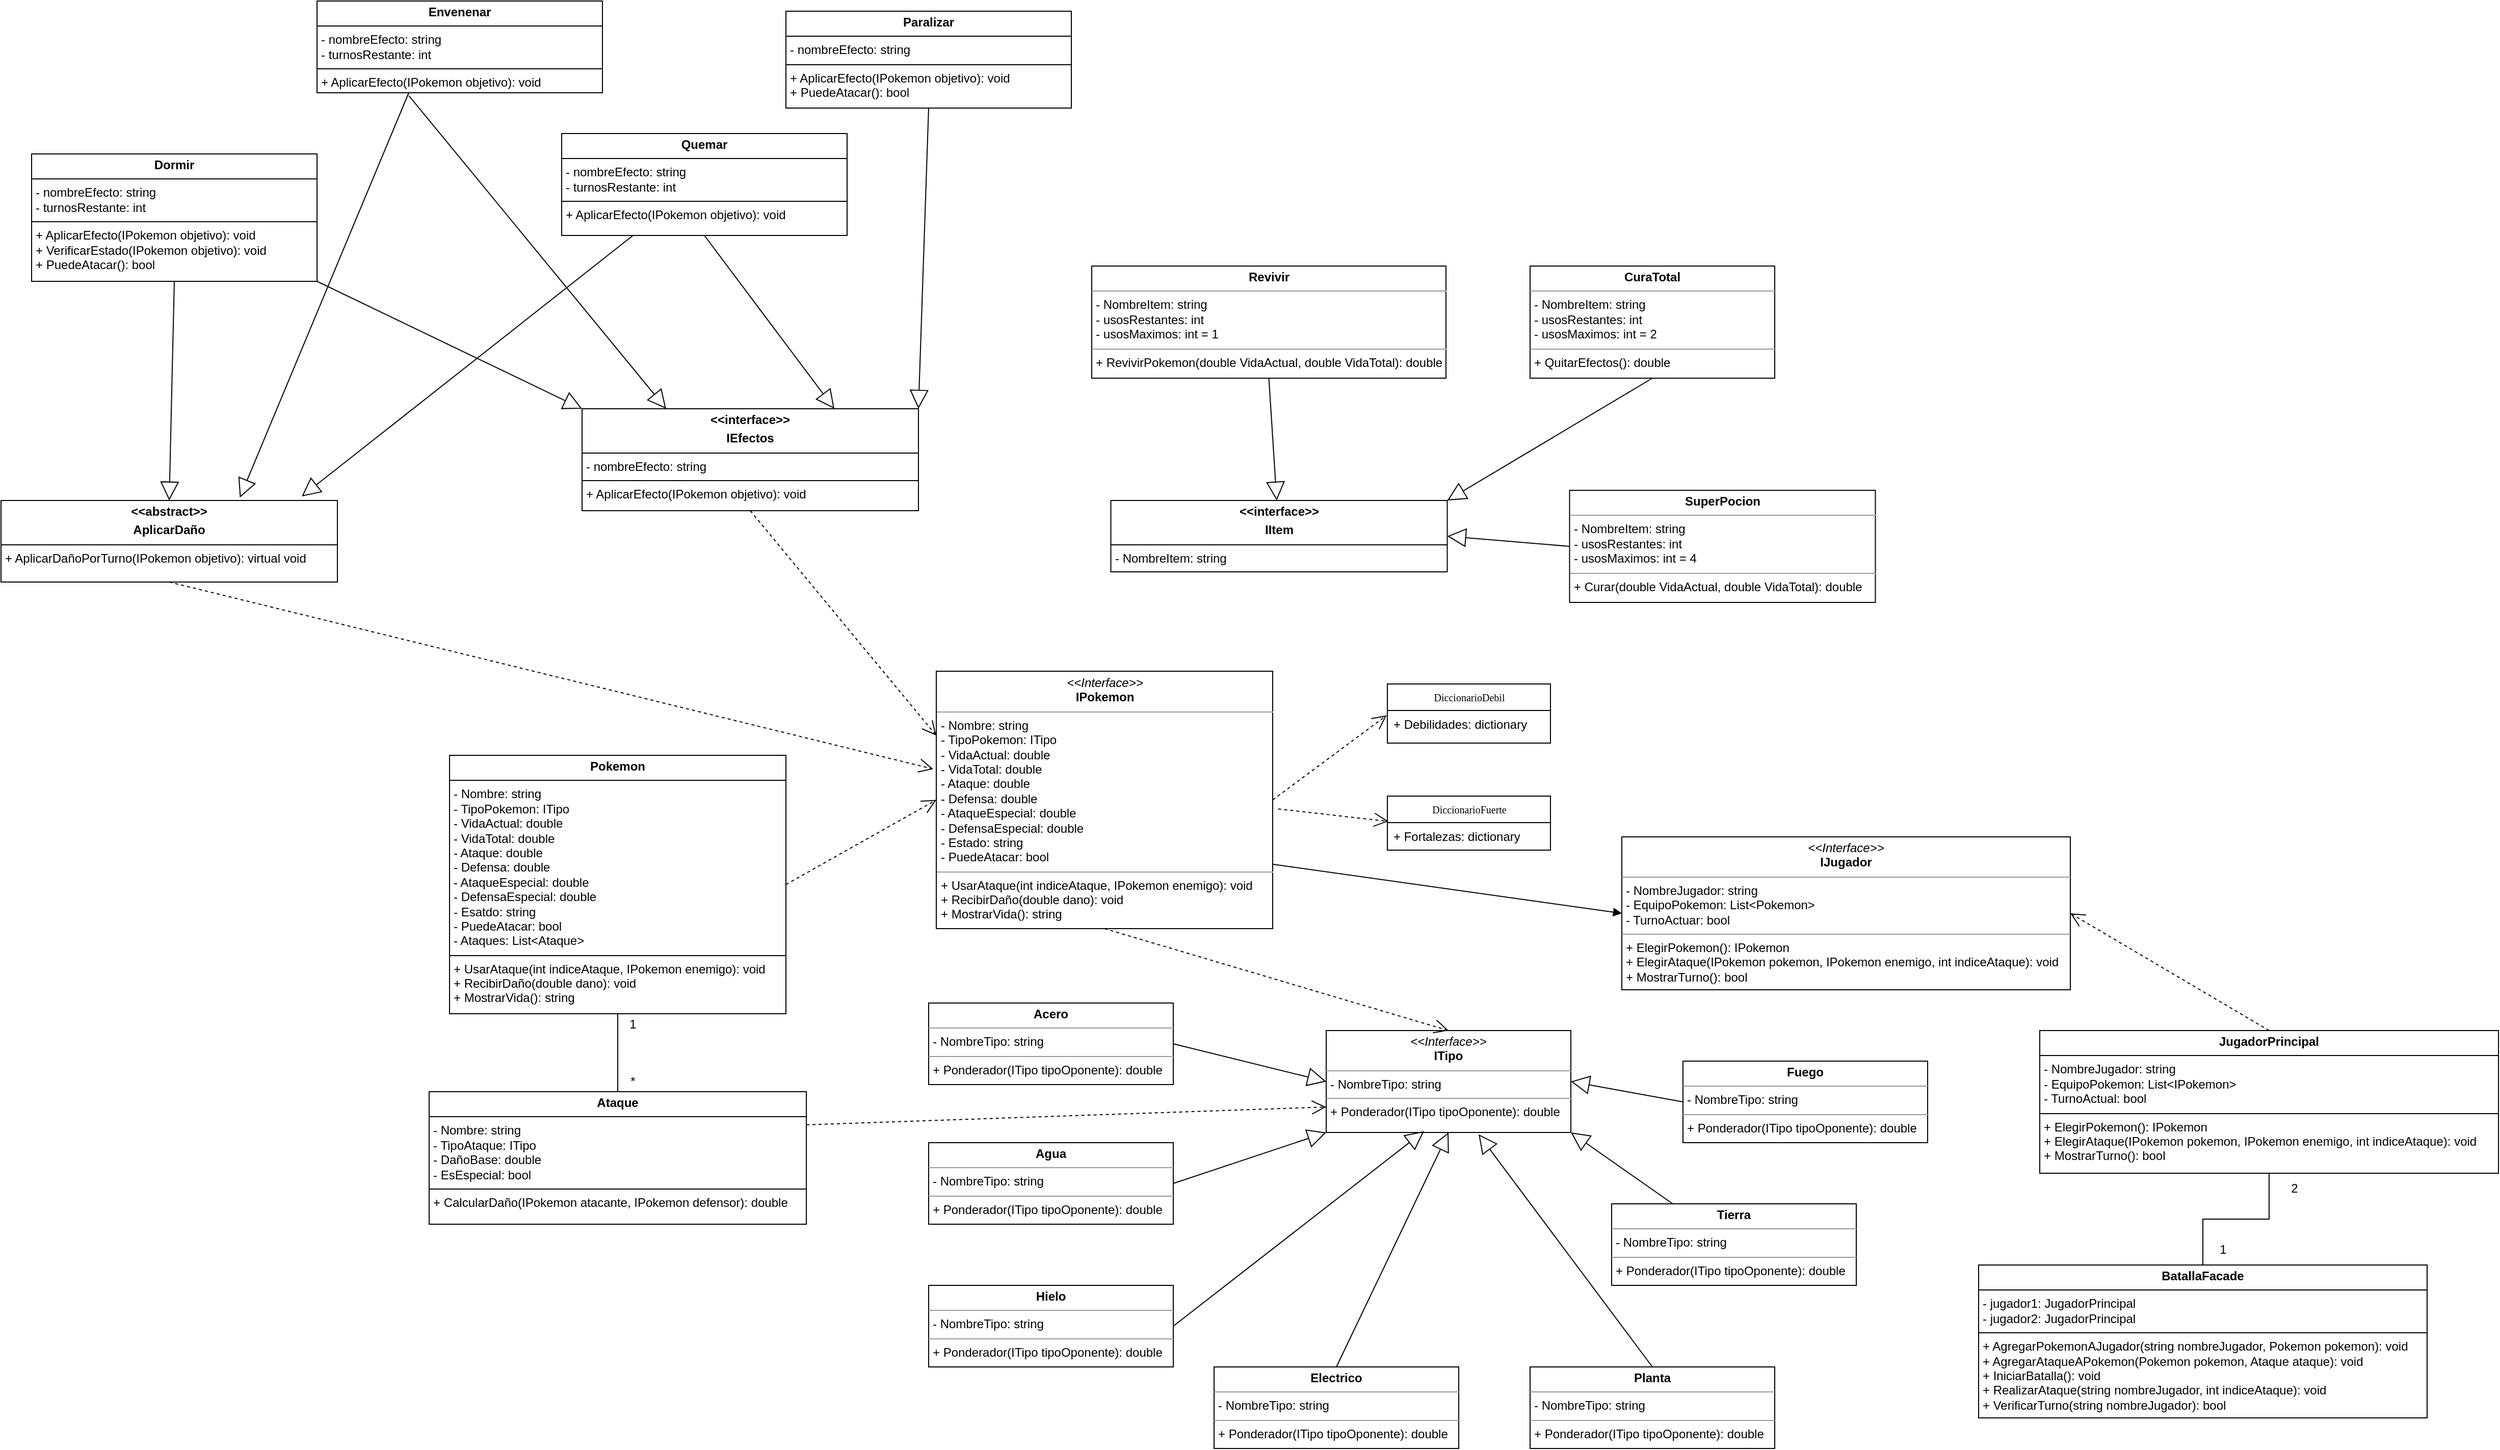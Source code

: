 <mxfile version="24.0.4" type="device">
  <diagram name="Page-1" id="c4acf3e9-155e-7222-9cf6-157b1a14988f">
    <mxGraphModel dx="2990" dy="1721" grid="1" gridSize="10" guides="1" tooltips="1" connect="1" arrows="1" fold="1" page="1" pageScale="1" pageWidth="850" pageHeight="1100" background="none" math="0" shadow="0">
      <root>
        <mxCell id="0" />
        <mxCell id="1" parent="0" />
        <mxCell id="17acba5748e5396b-20" value="DiccionarioDebil" style="swimlane;html=1;fontStyle=0;childLayout=stackLayout;horizontal=1;startSize=26;fillColor=none;horizontalStack=0;resizeParent=1;resizeLast=0;collapsible=1;marginBottom=0;swimlaneFillColor=#ffffff;rounded=0;shadow=0;comic=0;labelBackgroundColor=none;strokeWidth=1;fontFamily=Verdana;fontSize=10;align=center;" parent="1" vertex="1">
          <mxGeometry x="390" y="30" width="160" height="58" as="geometry" />
        </mxCell>
        <mxCell id="17acba5748e5396b-21" value="+ Debilidades: dictionary" style="text;html=1;strokeColor=none;fillColor=none;align=left;verticalAlign=top;spacingLeft=4;spacingRight=4;whiteSpace=wrap;overflow=hidden;rotatable=0;points=[[0,0.5],[1,0.5]];portConstraint=eastwest;" parent="17acba5748e5396b-20" vertex="1">
          <mxGeometry y="26" width="160" height="26" as="geometry" />
        </mxCell>
        <mxCell id="17acba5748e5396b-30" value="DiccionarioFuerte" style="swimlane;html=1;fontStyle=0;childLayout=stackLayout;horizontal=1;startSize=26;fillColor=none;horizontalStack=0;resizeParent=1;resizeLast=0;collapsible=1;marginBottom=0;swimlaneFillColor=#ffffff;rounded=0;shadow=0;comic=0;labelBackgroundColor=none;strokeWidth=1;fontFamily=Verdana;fontSize=10;align=center;" parent="1" vertex="1">
          <mxGeometry x="390" y="140" width="160" height="53" as="geometry" />
        </mxCell>
        <mxCell id="17acba5748e5396b-31" value="+ Fortalezas: dictionary" style="text;html=1;strokeColor=none;fillColor=none;align=left;verticalAlign=top;spacingLeft=4;spacingRight=4;whiteSpace=wrap;overflow=hidden;rotatable=0;points=[[0,0.5],[1,0.5]];portConstraint=eastwest;" parent="17acba5748e5396b-30" vertex="1">
          <mxGeometry y="26" width="160" height="26" as="geometry" />
        </mxCell>
        <mxCell id="5d2195bd80daf111-15" value="&lt;p style=&quot;margin:0px;margin-top:4px;text-align:center;&quot;&gt;&lt;i&gt;&amp;lt;&amp;lt;Interface&amp;gt;&amp;gt;&lt;/i&gt;&lt;br&gt;&lt;b&gt;IJugador&lt;/b&gt;&lt;/p&gt;&lt;hr size=&quot;1&quot;&gt;&lt;p style=&quot;margin:0px;margin-left:4px;&quot;&gt;- NombreJugador: string&lt;br&gt;- EquipoPokemon: List&amp;lt;Pokemon&amp;gt;&lt;/p&gt;&lt;p style=&quot;margin:0px;margin-left:4px;&quot;&gt;- TurnoActuar: bool&lt;/p&gt;&lt;hr size=&quot;1&quot;&gt;&lt;p style=&quot;margin:0px;margin-left:4px;&quot;&gt;+ ElegirPokemon(): IPokemon&lt;br&gt;+ ElegirAtaque(&lt;span style=&quot;text-wrap: wrap; background-color: initial;&quot;&gt;IPokemon pokemon, IPokemon enemigo, int indiceAtaque&lt;/span&gt;&lt;span style=&quot;background-color: initial;&quot;&gt;): void&lt;/span&gt;&lt;/p&gt;&lt;p style=&quot;margin:0px;margin-left:4px;&quot;&gt;+ MostrarTurno(): bool&lt;/p&gt;" style="verticalAlign=top;align=left;overflow=fill;fontSize=12;fontFamily=Helvetica;html=1;rounded=0;shadow=0;comic=0;labelBackgroundColor=none;strokeWidth=1" parent="1" vertex="1">
          <mxGeometry x="620" y="180" width="440" height="150" as="geometry" />
        </mxCell>
        <mxCell id="5d2195bd80daf111-18" value="&lt;p style=&quot;margin:0px;margin-top:4px;text-align:center;&quot;&gt;&lt;i&gt;&amp;lt;&amp;lt;Interface&amp;gt;&amp;gt;&lt;/i&gt;&lt;br&gt;&lt;b&gt;IPokemon&lt;/b&gt;&lt;/p&gt;&lt;hr size=&quot;1&quot;&gt;&lt;p style=&quot;margin:0px;margin-left:4px;&quot;&gt;- Nombre: string&lt;br&gt;- TipoPokemon: ITipo&lt;/p&gt;&lt;p style=&quot;margin:0px;margin-left:4px;&quot;&gt;- VidaActual: double&lt;/p&gt;&lt;p style=&quot;margin:0px;margin-left:4px;&quot;&gt;- VidaTotal: double&lt;/p&gt;&lt;p style=&quot;margin:0px;margin-left:4px;&quot;&gt;- Ataque: double&lt;/p&gt;&lt;p style=&quot;margin:0px;margin-left:4px;&quot;&gt;- Defensa: double&lt;/p&gt;&lt;p style=&quot;margin:0px;margin-left:4px;&quot;&gt;- AtaqueEspecial: double&lt;/p&gt;&lt;p style=&quot;margin:0px;margin-left:4px;&quot;&gt;- DefensaEspecial: double&lt;/p&gt;&lt;p style=&quot;margin:0px;margin-left:4px;&quot;&gt;- Estado: string&lt;/p&gt;&lt;p style=&quot;margin:0px;margin-left:4px;&quot;&gt;- PuedeAtacar: bool&lt;/p&gt;&lt;hr size=&quot;1&quot;&gt;&lt;p style=&quot;margin:0px;margin-left:4px;&quot;&gt;+ UsarAtaque(int indiceAtaque, IPokemon enemigo): void&lt;/p&gt;&lt;p style=&quot;margin:0px;margin-left:4px;&quot;&gt;&lt;span style=&quot;background-color: initial;&quot;&gt;+ RecibirDaño(double dano): void&lt;/span&gt;&lt;br&gt;&lt;/p&gt;&lt;p style=&quot;margin:0px;margin-left:4px;&quot;&gt;+ MostrarVida(): string&lt;/p&gt;" style="verticalAlign=top;align=left;overflow=fill;fontSize=12;fontFamily=Helvetica;html=1;rounded=0;shadow=0;comic=0;labelBackgroundColor=none;strokeWidth=1" parent="1" vertex="1">
          <mxGeometry x="-52.5" y="17.5" width="330" height="252.5" as="geometry" />
        </mxCell>
        <mxCell id="5d2195bd80daf111-19" value="&lt;p style=&quot;margin:0px;margin-top:4px;text-align:center;&quot;&gt;&lt;i&gt;&amp;lt;&amp;lt;Interface&amp;gt;&amp;gt;&lt;/i&gt;&lt;br&gt;&lt;b&gt;ITipo&lt;/b&gt;&lt;/p&gt;&lt;hr size=&quot;1&quot;&gt;&lt;p style=&quot;margin:0px;margin-left:4px;&quot;&gt;- NombreTipo: string&lt;/p&gt;&lt;hr size=&quot;1&quot;&gt;&lt;p style=&quot;margin:0px;margin-left:4px;&quot;&gt;+ Ponderador(ITipo tipoOponente): double&lt;br&gt;&lt;/p&gt;&lt;div&gt;&lt;br&gt;&lt;/div&gt;" style="verticalAlign=top;align=left;overflow=fill;fontSize=12;fontFamily=Helvetica;html=1;rounded=0;shadow=0;comic=0;labelBackgroundColor=none;strokeWidth=1" parent="1" vertex="1">
          <mxGeometry x="330" y="370" width="240" height="100" as="geometry" />
        </mxCell>
        <mxCell id="6jRsxhfo2E8okTP8d-1J-1" value="" style="endArrow=open;endSize=12;dashed=1;html=1;rounded=0;exitX=0.5;exitY=1;exitDx=0;exitDy=0;entryX=0.5;entryY=0;entryDx=0;entryDy=0;" parent="1" source="5d2195bd80daf111-18" target="5d2195bd80daf111-19" edge="1">
          <mxGeometry width="160" relative="1" as="geometry">
            <mxPoint x="340" y="320" as="sourcePoint" />
            <mxPoint x="500" y="320" as="targetPoint" />
          </mxGeometry>
        </mxCell>
        <mxCell id="6jRsxhfo2E8okTP8d-1J-2" value="" style="endArrow=open;endSize=12;dashed=1;html=1;rounded=0;entryX=0.006;entryY=-0.046;entryDx=0;entryDy=0;entryPerimeter=0;exitX=1.016;exitY=0.535;exitDx=0;exitDy=0;exitPerimeter=0;" parent="1" source="5d2195bd80daf111-18" target="17acba5748e5396b-31" edge="1">
          <mxGeometry width="160" relative="1" as="geometry">
            <mxPoint x="280" y="200" as="sourcePoint" />
            <mxPoint x="440" y="200" as="targetPoint" />
          </mxGeometry>
        </mxCell>
        <mxCell id="6jRsxhfo2E8okTP8d-1J-3" value="" style="endArrow=open;endSize=12;dashed=1;html=1;rounded=0;exitX=1;exitY=0.5;exitDx=0;exitDy=0;entryX=-0.004;entryY=0.185;entryDx=0;entryDy=0;entryPerimeter=0;" parent="1" source="5d2195bd80daf111-18" target="17acba5748e5396b-21" edge="1">
          <mxGeometry width="160" relative="1" as="geometry">
            <mxPoint x="310" y="170" as="sourcePoint" />
            <mxPoint x="470" y="170" as="targetPoint" />
          </mxGeometry>
        </mxCell>
        <mxCell id="6jRsxhfo2E8okTP8d-1J-4" value="" style="html=1;verticalAlign=bottom;endArrow=block;curved=0;rounded=0;entryX=0;entryY=0.5;entryDx=0;entryDy=0;exitX=1;exitY=0.75;exitDx=0;exitDy=0;" parent="1" source="5d2195bd80daf111-18" target="5d2195bd80daf111-15" edge="1">
          <mxGeometry width="80" relative="1" as="geometry">
            <mxPoint x="380" y="320" as="sourcePoint" />
            <mxPoint x="460" y="320" as="targetPoint" />
          </mxGeometry>
        </mxCell>
        <mxCell id="U8JofGHo5hJc3w_ruEM--3" value="" style="endArrow=block;endSize=16;endFill=0;html=1;rounded=0;exitX=1;exitY=0.5;exitDx=0;exitDy=0;entryX=0;entryY=0.5;entryDx=0;entryDy=0;" parent="1" source="1tXbWfineNW5vBf513L6-7" target="5d2195bd80daf111-19" edge="1">
          <mxGeometry width="160" relative="1" as="geometry">
            <mxPoint x="112.5" y="520" as="sourcePoint" />
            <mxPoint x="500" y="510" as="targetPoint" />
          </mxGeometry>
        </mxCell>
        <mxCell id="U8JofGHo5hJc3w_ruEM--10" value="" style="endArrow=block;endSize=16;endFill=0;html=1;rounded=0;exitX=1;exitY=0.5;exitDx=0;exitDy=0;entryX=0;entryY=1;entryDx=0;entryDy=0;" parent="1" source="1tXbWfineNW5vBf513L6-8" target="5d2195bd80daf111-19" edge="1">
          <mxGeometry width="160" relative="1" as="geometry">
            <mxPoint x="267.5" y="520" as="sourcePoint" />
            <mxPoint x="120" y="460.0" as="targetPoint" />
          </mxGeometry>
        </mxCell>
        <mxCell id="U8JofGHo5hJc3w_ruEM--11" value="" style="endArrow=block;endSize=16;endFill=0;html=1;rounded=0;exitX=0.25;exitY=0;exitDx=0;exitDy=0;entryX=1;entryY=1;entryDx=0;entryDy=0;" parent="1" source="1tXbWfineNW5vBf513L6-11" target="5d2195bd80daf111-19" edge="1">
          <mxGeometry width="160" relative="1" as="geometry">
            <mxPoint x="582.5" y="520" as="sourcePoint" />
            <mxPoint x="445" y="469" as="targetPoint" />
          </mxGeometry>
        </mxCell>
        <mxCell id="U8JofGHo5hJc3w_ruEM--12" value="" style="endArrow=block;endSize=16;endFill=0;html=1;rounded=0;exitX=0;exitY=0.5;exitDx=0;exitDy=0;entryX=1;entryY=0.5;entryDx=0;entryDy=0;" parent="1" source="1tXbWfineNW5vBf513L6-13" target="5d2195bd80daf111-19" edge="1">
          <mxGeometry width="160" relative="1" as="geometry">
            <mxPoint x="742.5" y="520" as="sourcePoint" />
            <mxPoint x="455" y="479" as="targetPoint" />
          </mxGeometry>
        </mxCell>
        <mxCell id="U8JofGHo5hJc3w_ruEM--14" value="" style="endArrow=block;endSize=16;endFill=0;html=1;rounded=0;exitX=1;exitY=0.5;exitDx=0;exitDy=0;entryX=0.4;entryY=0.987;entryDx=0;entryDy=0;entryPerimeter=0;" parent="1" source="1tXbWfineNW5vBf513L6-9" target="5d2195bd80daf111-19" edge="1">
          <mxGeometry width="160" relative="1" as="geometry">
            <mxPoint x="345.195" y="626.4" as="sourcePoint" />
            <mxPoint x="340" y="459" as="targetPoint" />
          </mxGeometry>
        </mxCell>
        <mxCell id="U8JofGHo5hJc3w_ruEM--15" value="" style="endArrow=block;endSize=16;endFill=0;html=1;rounded=0;exitX=0.5;exitY=0;exitDx=0;exitDy=0;entryX=0.623;entryY=1.018;entryDx=0;entryDy=0;entryPerimeter=0;" parent="1" source="1tXbWfineNW5vBf513L6-10" target="5d2195bd80daf111-19" edge="1">
          <mxGeometry width="160" relative="1" as="geometry">
            <mxPoint x="504.375" y="629.6" as="sourcePoint" />
            <mxPoint x="350" y="469" as="targetPoint" />
          </mxGeometry>
        </mxCell>
        <mxCell id="U8JofGHo5hJc3w_ruEM--16" value="" style="endArrow=block;endSize=16;endFill=0;html=1;rounded=0;entryX=0.5;entryY=1;entryDx=0;entryDy=0;exitX=0.5;exitY=0;exitDx=0;exitDy=0;" parent="1" source="1tXbWfineNW5vBf513L6-12" target="5d2195bd80daf111-19" edge="1">
          <mxGeometry width="160" relative="1" as="geometry">
            <mxPoint x="430" y="660" as="sourcePoint" />
            <mxPoint x="416" y="458" as="targetPoint" />
          </mxGeometry>
        </mxCell>
        <mxCell id="1tXbWfineNW5vBf513L6-3" value="&lt;p style=&quot;margin:0px;margin-top:4px;text-align:center;&quot;&gt;&lt;b&gt;JugadorPrincipal&lt;/b&gt;&lt;/p&gt;&lt;hr size=&quot;1&quot; style=&quot;border-style:solid;&quot;&gt;&lt;p style=&quot;margin:0px;margin-left:4px;&quot;&gt;- NombreJugador: string&lt;/p&gt;&lt;p style=&quot;margin:0px;margin-left:4px;&quot;&gt;&lt;span style=&quot;background-color: initial;&quot;&gt;- EquipoPokemon: List&amp;lt;IPokemon&amp;gt;&lt;/span&gt;&lt;/p&gt;&lt;p style=&quot;margin:0px;margin-left:4px;&quot;&gt;- TurnoActual: bool&lt;/p&gt;&lt;hr size=&quot;1&quot; style=&quot;border-style:solid;&quot;&gt;&lt;p style=&quot;margin:0px;margin-left:4px;&quot;&gt;+ ElegirPokemon(): IPokemon&lt;/p&gt;&lt;p style=&quot;margin:0px;margin-left:4px;&quot;&gt;+ ElegirAtaque(IPokemon pokemon, IPokemon enemigo, int indiceAtaque): void&lt;/p&gt;&lt;p style=&quot;margin:0px;margin-left:4px;&quot;&gt;+ MostrarTurno(): bool&lt;/p&gt;" style="verticalAlign=top;align=left;overflow=fill;html=1;whiteSpace=wrap;" parent="1" vertex="1">
          <mxGeometry x="1030" y="370" width="450" height="140" as="geometry" />
        </mxCell>
        <mxCell id="1tXbWfineNW5vBf513L6-5" value="&lt;p style=&quot;margin:0px;margin-top:4px;text-align:center;&quot;&gt;&lt;b&gt;Pokemon&lt;/b&gt;&lt;/p&gt;&lt;hr size=&quot;1&quot; style=&quot;border-style:solid;&quot;&gt;&lt;p style=&quot;text-wrap: nowrap; margin: 0px 0px 0px 4px;&quot;&gt;- Nombre: string&lt;br&gt;- TipoPokemon: ITipo&lt;/p&gt;&lt;p style=&quot;text-wrap: nowrap; margin: 0px 0px 0px 4px;&quot;&gt;- VidaActual: double&lt;/p&gt;&lt;p style=&quot;text-wrap: nowrap; margin: 0px 0px 0px 4px;&quot;&gt;- VidaTotal: double&lt;/p&gt;&lt;p style=&quot;text-wrap: nowrap; margin: 0px 0px 0px 4px;&quot;&gt;- Ataque: double&lt;/p&gt;&lt;p style=&quot;text-wrap: nowrap; margin: 0px 0px 0px 4px;&quot;&gt;- Defensa: double&lt;/p&gt;&lt;p style=&quot;text-wrap: nowrap; margin: 0px 0px 0px 4px;&quot;&gt;- AtaqueEspecial: double&lt;/p&gt;&lt;p style=&quot;text-wrap: nowrap; margin: 0px 0px 0px 4px;&quot;&gt;- DefensaEspecial: double&lt;/p&gt;&lt;p style=&quot;text-wrap: nowrap; margin: 0px 0px 0px 4px;&quot;&gt;- Esatdo: string&lt;/p&gt;&lt;p style=&quot;text-wrap: nowrap; margin: 0px 0px 0px 4px;&quot;&gt;- PuedeAtacar: bool&lt;/p&gt;&lt;p style=&quot;text-wrap: nowrap; margin: 0px 0px 0px 4px;&quot;&gt;- Ataques: List&amp;lt;Ataque&amp;gt;&lt;/p&gt;&lt;hr size=&quot;1&quot; style=&quot;border-style:solid;&quot;&gt;&lt;p style=&quot;text-wrap: nowrap; margin: 0px 0px 0px 4px;&quot;&gt;+ UsarAtaque(int indiceAtaque, IPokemon enemigo): void&lt;/p&gt;&lt;p style=&quot;text-wrap: nowrap; margin: 0px 0px 0px 4px;&quot;&gt;&lt;span style=&quot;background-color: initial;&quot;&gt;+ RecibirDaño(double dano): void&lt;/span&gt;&lt;br&gt;&lt;/p&gt;&lt;p style=&quot;text-wrap: nowrap; margin: 0px 0px 0px 4px;&quot;&gt;+ MostrarVida(): string&lt;/p&gt;" style="verticalAlign=top;align=left;overflow=fill;html=1;whiteSpace=wrap;" parent="1" vertex="1">
          <mxGeometry x="-530" y="100" width="330" height="253.5" as="geometry" />
        </mxCell>
        <mxCell id="1tXbWfineNW5vBf513L6-6" value="&lt;p style=&quot;margin:0px;margin-top:4px;text-align:center;&quot;&gt;&lt;b&gt;Ataque&lt;/b&gt;&lt;/p&gt;&lt;hr size=&quot;1&quot; style=&quot;border-style:solid;&quot;&gt;&lt;p style=&quot;margin:0px;margin-left:4px;&quot;&gt;- Nombre: string&lt;/p&gt;&lt;p style=&quot;margin:0px;margin-left:4px;&quot;&gt;- TipoAtaque: ITipo&lt;/p&gt;&lt;p style=&quot;margin:0px;margin-left:4px;&quot;&gt;- DañoBase: double&lt;/p&gt;&lt;p style=&quot;margin:0px;margin-left:4px;&quot;&gt;- EsEspecial: bool&lt;/p&gt;&lt;hr size=&quot;1&quot; style=&quot;border-style:solid;&quot;&gt;&lt;p style=&quot;margin:0px;margin-left:4px;&quot;&gt;+ CalcularDaño(IPokemon atacante, IPokemon defensor): double&lt;/p&gt;" style="verticalAlign=top;align=left;overflow=fill;html=1;whiteSpace=wrap;" parent="1" vertex="1">
          <mxGeometry x="-550" y="430" width="370" height="130" as="geometry" />
        </mxCell>
        <mxCell id="1tXbWfineNW5vBf513L6-7" value="&lt;p style=&quot;margin:0px;margin-top:4px;text-align:center;&quot;&gt;&lt;b&gt;Acero&lt;/b&gt;&lt;/p&gt;&lt;hr size=&quot;1&quot;&gt;&lt;p style=&quot;margin:0px;margin-left:4px;&quot;&gt;- NombreTipo: string&lt;/p&gt;&lt;hr size=&quot;1&quot;&gt;&lt;p style=&quot;margin:0px;margin-left:4px;&quot;&gt;+ Ponderador(ITipo tipoOponente): double&lt;br&gt;&lt;/p&gt;&lt;div&gt;&lt;br&gt;&lt;/div&gt;" style="verticalAlign=top;align=left;overflow=fill;fontSize=12;fontFamily=Helvetica;html=1;rounded=0;shadow=0;comic=0;labelBackgroundColor=none;strokeWidth=1" parent="1" vertex="1">
          <mxGeometry x="-60" y="343" width="240" height="80" as="geometry" />
        </mxCell>
        <mxCell id="1tXbWfineNW5vBf513L6-8" value="&lt;p style=&quot;margin:0px;margin-top:4px;text-align:center;&quot;&gt;&lt;b&gt;Agua&lt;/b&gt;&lt;/p&gt;&lt;hr size=&quot;1&quot;&gt;&lt;p style=&quot;margin:0px;margin-left:4px;&quot;&gt;- NombreTipo: string&lt;/p&gt;&lt;hr size=&quot;1&quot;&gt;&lt;p style=&quot;margin:0px;margin-left:4px;&quot;&gt;+ Ponderador(ITipo tipoOponente): double&lt;br&gt;&lt;/p&gt;&lt;div&gt;&lt;br&gt;&lt;/div&gt;" style="verticalAlign=top;align=left;overflow=fill;fontSize=12;fontFamily=Helvetica;html=1;rounded=0;shadow=0;comic=0;labelBackgroundColor=none;strokeWidth=1" parent="1" vertex="1">
          <mxGeometry x="-60" y="480" width="240" height="80" as="geometry" />
        </mxCell>
        <mxCell id="1tXbWfineNW5vBf513L6-9" value="&lt;p style=&quot;margin:0px;margin-top:4px;text-align:center;&quot;&gt;&lt;b&gt;Hielo&lt;/b&gt;&lt;/p&gt;&lt;hr size=&quot;1&quot;&gt;&lt;p style=&quot;margin:0px;margin-left:4px;&quot;&gt;- NombreTipo: string&lt;/p&gt;&lt;hr size=&quot;1&quot;&gt;&lt;p style=&quot;margin:0px;margin-left:4px;&quot;&gt;+ Ponderador(ITipo tipoOponente): double&lt;br&gt;&lt;/p&gt;&lt;div&gt;&lt;br&gt;&lt;/div&gt;" style="verticalAlign=top;align=left;overflow=fill;fontSize=12;fontFamily=Helvetica;html=1;rounded=0;shadow=0;comic=0;labelBackgroundColor=none;strokeWidth=1" parent="1" vertex="1">
          <mxGeometry x="-60" y="620" width="240" height="80" as="geometry" />
        </mxCell>
        <mxCell id="1tXbWfineNW5vBf513L6-10" value="&lt;p style=&quot;margin:0px;margin-top:4px;text-align:center;&quot;&gt;&lt;b&gt;Planta&lt;/b&gt;&lt;/p&gt;&lt;hr size=&quot;1&quot;&gt;&lt;p style=&quot;margin:0px;margin-left:4px;&quot;&gt;- NombreTipo: string&lt;/p&gt;&lt;hr size=&quot;1&quot;&gt;&lt;p style=&quot;margin:0px;margin-left:4px;&quot;&gt;+ Ponderador(ITipo tipoOponente): double&lt;br&gt;&lt;/p&gt;&lt;div&gt;&lt;br&gt;&lt;/div&gt;" style="verticalAlign=top;align=left;overflow=fill;fontSize=12;fontFamily=Helvetica;html=1;rounded=0;shadow=0;comic=0;labelBackgroundColor=none;strokeWidth=1" parent="1" vertex="1">
          <mxGeometry x="530" y="700" width="240" height="80" as="geometry" />
        </mxCell>
        <mxCell id="1tXbWfineNW5vBf513L6-11" value="&lt;p style=&quot;margin:0px;margin-top:4px;text-align:center;&quot;&gt;&lt;b&gt;Tierra&lt;/b&gt;&lt;/p&gt;&lt;hr size=&quot;1&quot;&gt;&lt;p style=&quot;margin:0px;margin-left:4px;&quot;&gt;- NombreTipo: string&lt;/p&gt;&lt;hr size=&quot;1&quot;&gt;&lt;p style=&quot;margin:0px;margin-left:4px;&quot;&gt;+ Ponderador(ITipo tipoOponente): double&lt;br&gt;&lt;/p&gt;&lt;div&gt;&lt;br&gt;&lt;/div&gt;" style="verticalAlign=top;align=left;overflow=fill;fontSize=12;fontFamily=Helvetica;html=1;rounded=0;shadow=0;comic=0;labelBackgroundColor=none;strokeWidth=1" parent="1" vertex="1">
          <mxGeometry x="610" y="540" width="240" height="80" as="geometry" />
        </mxCell>
        <mxCell id="1tXbWfineNW5vBf513L6-12" value="&lt;p style=&quot;margin:0px;margin-top:4px;text-align:center;&quot;&gt;&lt;b&gt;Electrico&lt;/b&gt;&lt;/p&gt;&lt;hr size=&quot;1&quot;&gt;&lt;p style=&quot;margin:0px;margin-left:4px;&quot;&gt;- NombreTipo: string&lt;/p&gt;&lt;hr size=&quot;1&quot;&gt;&lt;p style=&quot;margin:0px;margin-left:4px;&quot;&gt;+ Ponderador(ITipo tipoOponente): double&lt;br&gt;&lt;/p&gt;&lt;div&gt;&lt;br&gt;&lt;/div&gt;" style="verticalAlign=top;align=left;overflow=fill;fontSize=12;fontFamily=Helvetica;html=1;rounded=0;shadow=0;comic=0;labelBackgroundColor=none;strokeWidth=1" parent="1" vertex="1">
          <mxGeometry x="220" y="700" width="240" height="80" as="geometry" />
        </mxCell>
        <mxCell id="1tXbWfineNW5vBf513L6-13" value="&lt;p style=&quot;margin:0px;margin-top:4px;text-align:center;&quot;&gt;&lt;b&gt;Fuego&lt;/b&gt;&lt;/p&gt;&lt;hr size=&quot;1&quot;&gt;&lt;p style=&quot;margin:0px;margin-left:4px;&quot;&gt;- NombreTipo: string&lt;/p&gt;&lt;hr size=&quot;1&quot;&gt;&lt;p style=&quot;margin:0px;margin-left:4px;&quot;&gt;+ Ponderador(ITipo tipoOponente): double&lt;br&gt;&lt;/p&gt;&lt;div&gt;&lt;br&gt;&lt;/div&gt;" style="verticalAlign=top;align=left;overflow=fill;fontSize=12;fontFamily=Helvetica;html=1;rounded=0;shadow=0;comic=0;labelBackgroundColor=none;strokeWidth=1" parent="1" vertex="1">
          <mxGeometry x="680" y="400" width="240" height="80" as="geometry" />
        </mxCell>
        <mxCell id="PPQzXyUTgCfnqOVg81kr-1" value="" style="endArrow=open;endSize=12;dashed=1;html=1;rounded=0;exitX=1;exitY=0.5;exitDx=0;exitDy=0;entryX=0;entryY=0.5;entryDx=0;entryDy=0;" parent="1" source="1tXbWfineNW5vBf513L6-5" target="5d2195bd80daf111-18" edge="1">
          <mxGeometry width="160" relative="1" as="geometry">
            <mxPoint x="123" y="270" as="sourcePoint" />
            <mxPoint x="460" y="380" as="targetPoint" />
          </mxGeometry>
        </mxCell>
        <mxCell id="PPQzXyUTgCfnqOVg81kr-2" value="" style="endArrow=open;endSize=12;dashed=1;html=1;rounded=0;exitX=0.5;exitY=0;exitDx=0;exitDy=0;entryX=1;entryY=0.5;entryDx=0;entryDy=0;" parent="1" source="1tXbWfineNW5vBf513L6-3" target="5d2195bd80daf111-15" edge="1">
          <mxGeometry width="160" relative="1" as="geometry">
            <mxPoint x="133" y="280" as="sourcePoint" />
            <mxPoint x="470" y="390" as="targetPoint" />
          </mxGeometry>
        </mxCell>
        <mxCell id="PPQzXyUTgCfnqOVg81kr-3" value="" style="endArrow=open;endSize=12;dashed=1;html=1;rounded=0;exitX=1;exitY=0.25;exitDx=0;exitDy=0;entryX=0;entryY=0.75;entryDx=0;entryDy=0;" parent="1" source="1tXbWfineNW5vBf513L6-6" target="5d2195bd80daf111-19" edge="1">
          <mxGeometry width="160" relative="1" as="geometry">
            <mxPoint x="30" y="430" as="sourcePoint" />
            <mxPoint x="190" y="430" as="targetPoint" />
          </mxGeometry>
        </mxCell>
        <mxCell id="FREW7KF1WqzNgDYchPj3-1" value="&lt;p style=&quot;margin:0px;margin-top:4px;text-align:center;&quot;&gt;&lt;b&gt;BatallaFacade&lt;/b&gt;&lt;/p&gt;&lt;hr size=&quot;1&quot; style=&quot;border-style:solid;&quot;&gt;&lt;p style=&quot;margin:0px;margin-left:4px;&quot;&gt;- jugador1: JugadorPrincipal&lt;br&gt;&lt;/p&gt;&lt;p style=&quot;margin:0px;margin-left:4px;&quot;&gt;- jugador2: JugadorPrincipal&lt;br&gt;&lt;/p&gt;&lt;hr size=&quot;1&quot; style=&quot;border-style:solid;&quot;&gt;&lt;p style=&quot;margin:0px;margin-left:4px;&quot;&gt;+ AgregarPokemonAJugador(string nombreJugador, Pokemon pokemon): void&lt;/p&gt;&lt;p style=&quot;margin:0px;margin-left:4px;&quot;&gt;+ AgregarAtaqueAPokemon(Pokemon pokemon, Ataque ataque): void&lt;/p&gt;&lt;p style=&quot;margin:0px;margin-left:4px;&quot;&gt;+ IniciarBatalla(): void&lt;/p&gt;&lt;p style=&quot;margin:0px;margin-left:4px;&quot;&gt;+ RealizarAtaque(string nombreJugador, int indiceAtaque): void&lt;/p&gt;&lt;p style=&quot;margin:0px;margin-left:4px;&quot;&gt;+ VerificarTurno(string nombreJugador): bool&lt;/p&gt;" style="verticalAlign=top;align=left;overflow=fill;html=1;whiteSpace=wrap;" parent="1" vertex="1">
          <mxGeometry x="970" y="600" width="440" height="150" as="geometry" />
        </mxCell>
        <mxCell id="FREW7KF1WqzNgDYchPj3-2" value="" style="endArrow=none;html=1;edgeStyle=orthogonalEdgeStyle;rounded=0;exitX=0.5;exitY=0;exitDx=0;exitDy=0;entryX=0.5;entryY=1;entryDx=0;entryDy=0;" parent="1" source="FREW7KF1WqzNgDYchPj3-1" target="1tXbWfineNW5vBf513L6-3" edge="1">
          <mxGeometry relative="1" as="geometry">
            <mxPoint x="1200" y="540" as="sourcePoint" />
            <mxPoint x="1360" y="540" as="targetPoint" />
          </mxGeometry>
        </mxCell>
        <mxCell id="FREW7KF1WqzNgDYchPj3-5" value="2" style="text;html=1;align=center;verticalAlign=middle;whiteSpace=wrap;rounded=0;" parent="1" vertex="1">
          <mxGeometry x="1250" y="510" width="60" height="30" as="geometry" />
        </mxCell>
        <mxCell id="FREW7KF1WqzNgDYchPj3-6" value="1" style="text;html=1;align=center;verticalAlign=middle;whiteSpace=wrap;rounded=0;" parent="1" vertex="1">
          <mxGeometry x="1180" y="570" width="60" height="30" as="geometry" />
        </mxCell>
        <mxCell id="FREW7KF1WqzNgDYchPj3-8" value="" style="endArrow=none;html=1;edgeStyle=orthogonalEdgeStyle;rounded=0;exitX=0.5;exitY=0;exitDx=0;exitDy=0;entryX=0.5;entryY=1;entryDx=0;entryDy=0;" parent="1" source="1tXbWfineNW5vBf513L6-6" target="1tXbWfineNW5vBf513L6-5" edge="1">
          <mxGeometry relative="1" as="geometry">
            <mxPoint x="1210" y="620" as="sourcePoint" />
            <mxPoint x="1275" y="530" as="targetPoint" />
          </mxGeometry>
        </mxCell>
        <mxCell id="FREW7KF1WqzNgDYchPj3-9" value="1" style="text;html=1;align=center;verticalAlign=middle;whiteSpace=wrap;rounded=0;" parent="1" vertex="1">
          <mxGeometry x="-370" y="353.5" width="40" height="20" as="geometry" />
        </mxCell>
        <mxCell id="FREW7KF1WqzNgDYchPj3-12" value="*" style="text;html=1;align=center;verticalAlign=middle;whiteSpace=wrap;rounded=0;" parent="1" vertex="1">
          <mxGeometry x="-370" y="410" width="40" height="20" as="geometry" />
        </mxCell>
        <mxCell id="kjep7G4XY2kMqYyNzEno-1" value="&lt;p style=&quot;margin:0px;margin-top:4px;text-align:center;&quot;&gt;&lt;b&gt;&amp;lt;&amp;lt;interface&amp;gt;&amp;gt;&lt;/b&gt;&lt;/p&gt;&lt;p style=&quot;margin:0px;margin-top:4px;text-align:center;&quot;&gt;&lt;b&gt;IEfectos&lt;/b&gt;&lt;/p&gt;&lt;hr size=&quot;1&quot; style=&quot;border-style:solid;&quot;&gt;&lt;p style=&quot;text-wrap: nowrap; margin: 0px 0px 0px 4px;&quot;&gt;- nombreEfecto: string&lt;br&gt;&lt;/p&gt;&lt;hr size=&quot;1&quot; style=&quot;border-style:solid;&quot;&gt;&lt;p style=&quot;text-wrap: nowrap; margin: 0px 0px 0px 4px;&quot;&gt;+ AplicarEfecto(IPokemon objetivo): void&lt;/p&gt;" style="verticalAlign=top;align=left;overflow=fill;html=1;whiteSpace=wrap;" parent="1" vertex="1">
          <mxGeometry x="-400" y="-240" width="330" height="100" as="geometry" />
        </mxCell>
        <mxCell id="kjep7G4XY2kMqYyNzEno-2" value="&lt;p style=&quot;margin:0px;margin-top:4px;text-align:center;&quot;&gt;&lt;b&gt;&amp;lt;&amp;lt;interface&amp;gt;&amp;gt;&lt;/b&gt;&lt;/p&gt;&lt;p style=&quot;margin:0px;margin-top:4px;text-align:center;&quot;&gt;&lt;b&gt;IItem&lt;/b&gt;&lt;/p&gt;&lt;hr size=&quot;1&quot; style=&quot;border-style:solid;&quot;&gt;&lt;p style=&quot;text-wrap: nowrap; margin: 0px 0px 0px 4px;&quot;&gt;- NombreItem: string&lt;/p&gt;" style="verticalAlign=top;align=left;overflow=fill;html=1;whiteSpace=wrap;" parent="1" vertex="1">
          <mxGeometry x="118.75" y="-150" width="330" height="70" as="geometry" />
        </mxCell>
        <mxCell id="kjep7G4XY2kMqYyNzEno-3" value="&lt;p style=&quot;margin:0px;margin-top:4px;text-align:center;&quot;&gt;&lt;b&gt;CuraTotal&lt;/b&gt;&lt;/p&gt;&lt;hr size=&quot;1&quot;&gt;&lt;p style=&quot;margin:0px;margin-left:4px;&quot;&gt;- NombreItem: string&lt;/p&gt;&lt;p style=&quot;margin: 0px 0px 0px 4px;&quot;&gt;- usosRestantes: int&lt;/p&gt;&lt;p style=&quot;margin: 0px 0px 0px 4px;&quot;&gt;- usosMaximos: int = 2&lt;/p&gt;&lt;hr size=&quot;1&quot;&gt;&lt;p style=&quot;margin:0px;margin-left:4px;&quot;&gt;+ QuitarEfectos(): double&lt;br&gt;&lt;/p&gt;&lt;div&gt;&lt;br&gt;&lt;/div&gt;" style="verticalAlign=top;align=left;overflow=fill;fontSize=12;fontFamily=Helvetica;html=1;rounded=0;shadow=0;comic=0;labelBackgroundColor=none;strokeWidth=1" parent="1" vertex="1">
          <mxGeometry x="530" y="-380" width="240" height="110" as="geometry" />
        </mxCell>
        <mxCell id="kjep7G4XY2kMqYyNzEno-4" value="" style="endArrow=block;endSize=16;endFill=0;html=1;rounded=0;entryX=1;entryY=0;entryDx=0;entryDy=0;exitX=0.5;exitY=1;exitDx=0;exitDy=0;" parent="1" source="kjep7G4XY2kMqYyNzEno-3" target="kjep7G4XY2kMqYyNzEno-2" edge="1">
          <mxGeometry width="160" relative="1" as="geometry">
            <mxPoint x="548.75" y="690" as="sourcePoint" />
            <mxPoint x="658.75" y="460" as="targetPoint" />
          </mxGeometry>
        </mxCell>
        <mxCell id="kjep7G4XY2kMqYyNzEno-5" value="&lt;p style=&quot;margin:0px;margin-top:4px;text-align:center;&quot;&gt;&lt;b&gt;Revivir&lt;/b&gt;&lt;/p&gt;&lt;hr size=&quot;1&quot;&gt;&lt;p style=&quot;margin:0px;margin-left:4px;&quot;&gt;- NombreItem: string&lt;/p&gt;&lt;p style=&quot;margin:0px;margin-left:4px;&quot;&gt;- usosRestantes: int&lt;/p&gt;&lt;p style=&quot;margin:0px;margin-left:4px;&quot;&gt;- usosMaximos: int = 1&lt;/p&gt;&lt;hr size=&quot;1&quot;&gt;&lt;p style=&quot;margin:0px;margin-left:4px;&quot;&gt;+ RevivirPokemon(double VidaActual, double VidaTotal): double&lt;br&gt;&lt;/p&gt;&lt;div&gt;&lt;br&gt;&lt;/div&gt;" style="verticalAlign=top;align=left;overflow=fill;fontSize=12;fontFamily=Helvetica;html=1;rounded=0;shadow=0;comic=0;labelBackgroundColor=none;strokeWidth=1" parent="1" vertex="1">
          <mxGeometry x="100" y="-380" width="347.5" height="110" as="geometry" />
        </mxCell>
        <mxCell id="kjep7G4XY2kMqYyNzEno-6" value="&lt;p style=&quot;margin:0px;margin-top:4px;text-align:center;&quot;&gt;&lt;b&gt;SuperPocion&lt;/b&gt;&lt;/p&gt;&lt;hr size=&quot;1&quot;&gt;&lt;p style=&quot;margin:0px;margin-left:4px;&quot;&gt;- NombreItem: string&lt;/p&gt;&lt;p style=&quot;margin: 0px 0px 0px 4px;&quot;&gt;- usosRestantes: int&lt;/p&gt;&lt;p style=&quot;margin: 0px 0px 0px 4px;&quot;&gt;- usosMaximos: int = 4&lt;/p&gt;&lt;hr size=&quot;1&quot;&gt;&lt;p style=&quot;margin:0px;margin-left:4px;&quot;&gt;+ Curar(double VidaActual, double VidaTotal): double&lt;br&gt;&lt;/p&gt;&lt;div&gt;&lt;br&gt;&lt;/div&gt;" style="verticalAlign=top;align=left;overflow=fill;fontSize=12;fontFamily=Helvetica;html=1;rounded=0;shadow=0;comic=0;labelBackgroundColor=none;strokeWidth=1" parent="1" vertex="1">
          <mxGeometry x="568.75" y="-160" width="300" height="110" as="geometry" />
        </mxCell>
        <mxCell id="kjep7G4XY2kMqYyNzEno-7" value="" style="endArrow=block;endSize=16;endFill=0;html=1;rounded=0;entryX=1;entryY=0.5;entryDx=0;entryDy=0;exitX=0;exitY=0.5;exitDx=0;exitDy=0;" parent="1" source="kjep7G4XY2kMqYyNzEno-6" target="kjep7G4XY2kMqYyNzEno-2" edge="1">
          <mxGeometry width="160" relative="1" as="geometry">
            <mxPoint x="606.75" y="-220" as="sourcePoint" />
            <mxPoint x="458.75" y="-122" as="targetPoint" />
          </mxGeometry>
        </mxCell>
        <mxCell id="kjep7G4XY2kMqYyNzEno-8" value="" style="endArrow=block;endSize=16;endFill=0;html=1;rounded=0;exitX=0.5;exitY=1;exitDx=0;exitDy=0;" parent="1" source="kjep7G4XY2kMqYyNzEno-5" target="kjep7G4XY2kMqYyNzEno-2" edge="1">
          <mxGeometry width="160" relative="1" as="geometry">
            <mxPoint x="616.75" y="-210" as="sourcePoint" />
            <mxPoint x="468.75" y="-112" as="targetPoint" />
          </mxGeometry>
        </mxCell>
        <mxCell id="kjep7G4XY2kMqYyNzEno-9" value="&lt;p style=&quot;margin:0px;margin-top:4px;text-align:center;&quot;&gt;&lt;b style=&quot;background-color: initial;&quot;&gt;Dormir&lt;/b&gt;&lt;br&gt;&lt;/p&gt;&lt;hr size=&quot;1&quot; style=&quot;border-style:solid;&quot;&gt;&lt;p style=&quot;text-wrap: nowrap; margin: 0px 0px 0px 4px;&quot;&gt;- nombreEfecto: string&lt;br&gt;&lt;/p&gt;&lt;p style=&quot;text-wrap: nowrap; margin: 0px 0px 0px 4px;&quot;&gt;- turnosRestante: int&lt;/p&gt;&lt;hr size=&quot;1&quot; style=&quot;border-style:solid;&quot;&gt;&lt;p style=&quot;text-wrap: nowrap; margin: 0px 0px 0px 4px;&quot;&gt;+ AplicarEfecto(IPokemon objetivo): void&lt;/p&gt;&lt;p style=&quot;text-wrap: nowrap; margin: 0px 0px 0px 4px;&quot;&gt;+ VerificarEstado(IPokemon objetivo): void&lt;/p&gt;&lt;p style=&quot;text-wrap: nowrap; margin: 0px 0px 0px 4px;&quot;&gt;+ PuedeAtacar(): bool&lt;/p&gt;" style="verticalAlign=top;align=left;overflow=fill;html=1;whiteSpace=wrap;" parent="1" vertex="1">
          <mxGeometry x="-940" y="-490" width="280" height="125" as="geometry" />
        </mxCell>
        <mxCell id="kjep7G4XY2kMqYyNzEno-10" value="" style="endArrow=block;endSize=16;endFill=0;html=1;rounded=0;exitX=1;exitY=1;exitDx=0;exitDy=0;entryX=0;entryY=0;entryDx=0;entryDy=0;" parent="1" source="kjep7G4XY2kMqYyNzEno-9" target="kjep7G4XY2kMqYyNzEno-1" edge="1">
          <mxGeometry width="160" relative="1" as="geometry">
            <mxPoint x="-100" y="-310" as="sourcePoint" />
            <mxPoint x="-100" y="-230" as="targetPoint" />
          </mxGeometry>
        </mxCell>
        <mxCell id="kjep7G4XY2kMqYyNzEno-11" value="&lt;p style=&quot;margin:0px;margin-top:4px;text-align:center;&quot;&gt;&lt;b&gt;Envenenar&lt;/b&gt;&lt;/p&gt;&lt;hr size=&quot;1&quot; style=&quot;border-style:solid;&quot;&gt;&lt;p style=&quot;text-wrap: nowrap; margin: 0px 0px 0px 4px;&quot;&gt;- nombreEfecto: string&lt;br&gt;&lt;/p&gt;&lt;p style=&quot;text-wrap: nowrap; margin: 0px 0px 0px 4px;&quot;&gt;- turnosRestante: int&lt;/p&gt;&lt;hr size=&quot;1&quot; style=&quot;border-style:solid;&quot;&gt;&lt;p style=&quot;text-wrap: nowrap; margin: 0px 0px 0px 4px;&quot;&gt;+ AplicarEfecto(IPokemon objetivo): void&lt;/p&gt;" style="verticalAlign=top;align=left;overflow=fill;html=1;whiteSpace=wrap;" parent="1" vertex="1">
          <mxGeometry x="-660" y="-640" width="280" height="90" as="geometry" />
        </mxCell>
        <mxCell id="kjep7G4XY2kMqYyNzEno-12" value="&lt;p style=&quot;margin:0px;margin-top:4px;text-align:center;&quot;&gt;&lt;b&gt;Quemar&lt;/b&gt;&lt;/p&gt;&lt;hr size=&quot;1&quot; style=&quot;border-style:solid;&quot;&gt;&lt;p style=&quot;text-wrap: nowrap; margin: 0px 0px 0px 4px;&quot;&gt;- nombreEfecto: string&lt;br&gt;&lt;/p&gt;&lt;p style=&quot;text-wrap: nowrap; margin: 0px 0px 0px 4px;&quot;&gt;- turnosRestante: int&lt;/p&gt;&lt;hr size=&quot;1&quot; style=&quot;border-style:solid;&quot;&gt;&lt;p style=&quot;text-wrap: nowrap; margin: 0px 0px 0px 4px;&quot;&gt;+ AplicarEfecto(IPokemon objetivo): void&lt;/p&gt;" style="verticalAlign=top;align=left;overflow=fill;html=1;whiteSpace=wrap;" parent="1" vertex="1">
          <mxGeometry x="-420" y="-510" width="280" height="100" as="geometry" />
        </mxCell>
        <mxCell id="kjep7G4XY2kMqYyNzEno-13" value="&lt;p style=&quot;margin:0px;margin-top:4px;text-align:center;&quot;&gt;&lt;b&gt;Paralizar&lt;/b&gt;&lt;/p&gt;&lt;hr size=&quot;1&quot; style=&quot;border-style:solid;&quot;&gt;&lt;p style=&quot;text-wrap: nowrap; margin: 0px 0px 0px 4px;&quot;&gt;- nombreEfecto: string&lt;/p&gt;&lt;hr size=&quot;1&quot; style=&quot;border-style:solid;&quot;&gt;&lt;p style=&quot;text-wrap: nowrap; margin: 0px 0px 0px 4px;&quot;&gt;+ AplicarEfecto(IPokemon objetivo): void&lt;/p&gt;&lt;p style=&quot;text-wrap: nowrap; margin: 0px 0px 0px 4px;&quot;&gt;+ PuedeAtacar(): bool&lt;/p&gt;" style="verticalAlign=top;align=left;overflow=fill;html=1;whiteSpace=wrap;" parent="1" vertex="1">
          <mxGeometry x="-200" y="-630" width="280" height="95" as="geometry" />
        </mxCell>
        <mxCell id="kjep7G4XY2kMqYyNzEno-14" value="" style="endArrow=block;endSize=16;endFill=0;html=1;rounded=0;exitX=0.5;exitY=1;exitDx=0;exitDy=0;entryX=1;entryY=0;entryDx=0;entryDy=0;" parent="1" source="kjep7G4XY2kMqYyNzEno-13" target="kjep7G4XY2kMqYyNzEno-1" edge="1">
          <mxGeometry width="160" relative="1" as="geometry">
            <mxPoint x="-730" y="-430" as="sourcePoint" />
            <mxPoint x="-510" y="-470" as="targetPoint" />
          </mxGeometry>
        </mxCell>
        <mxCell id="kjep7G4XY2kMqYyNzEno-15" value="" style="endArrow=block;endSize=16;endFill=0;html=1;rounded=0;exitX=0.5;exitY=1;exitDx=0;exitDy=0;entryX=0.75;entryY=0;entryDx=0;entryDy=0;" parent="1" source="kjep7G4XY2kMqYyNzEno-12" target="kjep7G4XY2kMqYyNzEno-1" edge="1">
          <mxGeometry width="160" relative="1" as="geometry">
            <mxPoint x="-720" y="-420" as="sourcePoint" />
            <mxPoint x="-500" y="-460" as="targetPoint" />
          </mxGeometry>
        </mxCell>
        <mxCell id="kjep7G4XY2kMqYyNzEno-16" value="" style="endArrow=block;endSize=16;endFill=0;html=1;rounded=0;exitX=0.322;exitY=1.032;exitDx=0;exitDy=0;entryX=0.25;entryY=0;entryDx=0;entryDy=0;exitPerimeter=0;" parent="1" source="kjep7G4XY2kMqYyNzEno-11" target="kjep7G4XY2kMqYyNzEno-1" edge="1">
          <mxGeometry width="160" relative="1" as="geometry">
            <mxPoint x="-477" y="-290" as="sourcePoint" />
            <mxPoint x="-470" y="-200" as="targetPoint" />
          </mxGeometry>
        </mxCell>
        <mxCell id="kjep7G4XY2kMqYyNzEno-17" value="" style="endArrow=open;endSize=12;dashed=1;html=1;rounded=0;exitX=0.5;exitY=1;exitDx=0;exitDy=0;entryX=0;entryY=0.25;entryDx=0;entryDy=0;" parent="1" source="kjep7G4XY2kMqYyNzEno-1" target="5d2195bd80daf111-18" edge="1">
          <mxGeometry width="160" relative="1" as="geometry">
            <mxPoint x="-130" y="226" as="sourcePoint" />
            <mxPoint x="-42" y="154" as="targetPoint" />
          </mxGeometry>
        </mxCell>
        <mxCell id="kjep7G4XY2kMqYyNzEno-18" value="&lt;p style=&quot;margin:0px;margin-top:4px;text-align:center;&quot;&gt;&lt;b&gt;&amp;lt;&amp;lt;abstract&amp;gt;&amp;gt;&lt;/b&gt;&lt;/p&gt;&lt;p style=&quot;margin:0px;margin-top:4px;text-align:center;&quot;&gt;&lt;b&gt;AplicarDaño&lt;/b&gt;&lt;/p&gt;&lt;hr size=&quot;1&quot; style=&quot;border-style:solid;&quot;&gt;&lt;p style=&quot;text-wrap: nowrap; margin: 0px 0px 0px 4px;&quot;&gt;+ AplicarDañoPorTurno(IPokemon objetivo): virtual void&lt;/p&gt;" style="verticalAlign=top;align=left;overflow=fill;html=1;whiteSpace=wrap;" parent="1" vertex="1">
          <mxGeometry x="-970" y="-150" width="330" height="80" as="geometry" />
        </mxCell>
        <mxCell id="kjep7G4XY2kMqYyNzEno-19" value="" style="endArrow=block;endSize=16;endFill=0;html=1;rounded=0;exitX=0.5;exitY=1;exitDx=0;exitDy=0;entryX=0.5;entryY=0;entryDx=0;entryDy=0;" parent="1" source="kjep7G4XY2kMqYyNzEno-9" target="kjep7G4XY2kMqYyNzEno-18" edge="1">
          <mxGeometry width="160" relative="1" as="geometry">
            <mxPoint x="-720" y="-420" as="sourcePoint" />
            <mxPoint x="-552" y="-129" as="targetPoint" />
          </mxGeometry>
        </mxCell>
        <mxCell id="kjep7G4XY2kMqYyNzEno-20" value="" style="endArrow=block;endSize=16;endFill=0;html=1;rounded=0;exitX=0.25;exitY=1;exitDx=0;exitDy=0;entryX=0.894;entryY=-0.05;entryDx=0;entryDy=0;entryPerimeter=0;" parent="1" source="kjep7G4XY2kMqYyNzEno-12" target="kjep7G4XY2kMqYyNzEno-18" edge="1">
          <mxGeometry width="160" relative="1" as="geometry">
            <mxPoint x="-250" y="-460" as="sourcePoint" />
            <mxPoint x="-350" y="-620" as="targetPoint" />
          </mxGeometry>
        </mxCell>
        <mxCell id="kjep7G4XY2kMqYyNzEno-21" value="" style="endArrow=block;endSize=16;endFill=0;html=1;rounded=0;entryX=0.71;entryY=-0.036;entryDx=0;entryDy=0;entryPerimeter=0;" parent="1" target="kjep7G4XY2kMqYyNzEno-18" edge="1">
          <mxGeometry width="160" relative="1" as="geometry">
            <mxPoint x="-570" y="-550" as="sourcePoint" />
            <mxPoint x="-740" y="-220" as="targetPoint" />
          </mxGeometry>
        </mxCell>
        <mxCell id="kjep7G4XY2kMqYyNzEno-22" value="" style="endArrow=open;endSize=12;dashed=1;html=1;rounded=0;exitX=0.5;exitY=1;exitDx=0;exitDy=0;entryX=-0.009;entryY=0.38;entryDx=0;entryDy=0;entryPerimeter=0;" parent="1" source="kjep7G4XY2kMqYyNzEno-18" target="5d2195bd80daf111-18" edge="1">
          <mxGeometry width="160" relative="1" as="geometry">
            <mxPoint x="-385" y="-90" as="sourcePoint" />
            <mxPoint x="-42" y="91" as="targetPoint" />
          </mxGeometry>
        </mxCell>
      </root>
    </mxGraphModel>
  </diagram>
</mxfile>
